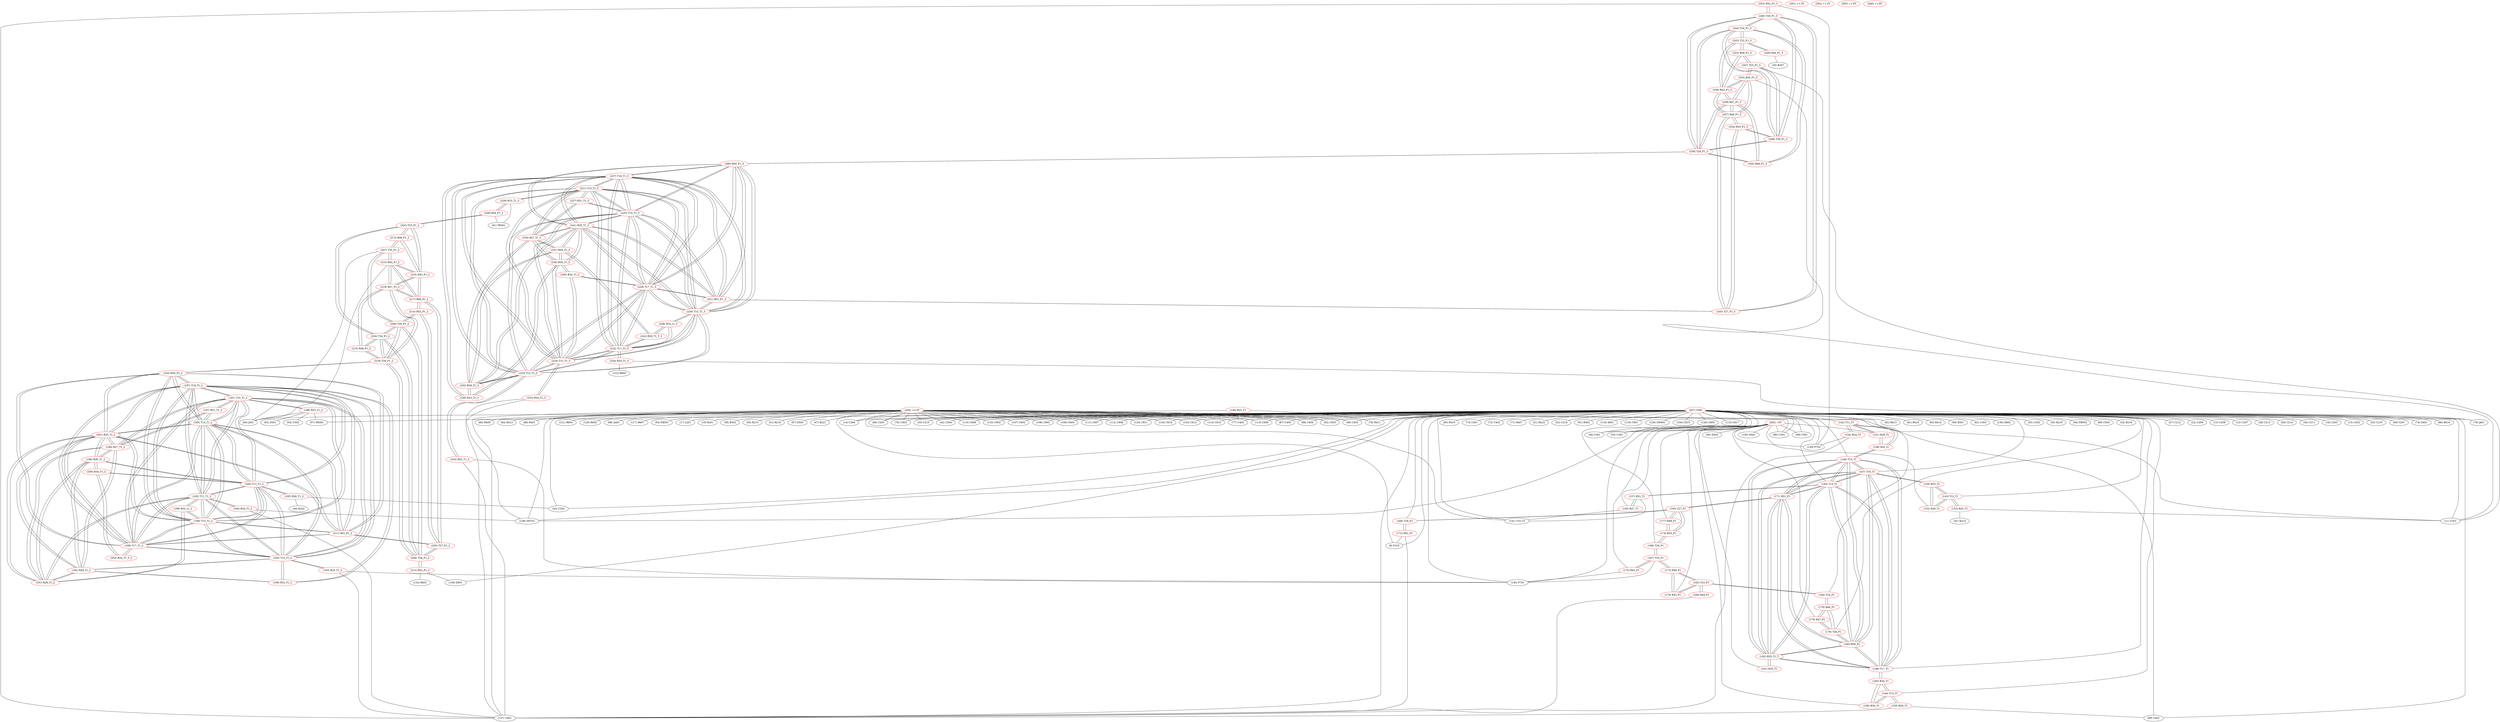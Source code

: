 graph {
	142 [label="(142) T11_T1" color=red]
	154 [label="(154) R24_T1"]
	151 [label="(151) R28_T1"]
	158 [label="(158) R32_t1"]
	143 [label="(143) T12_T1" color=red]
	159 [label="(159) R33_T1"]
	152 [label="(152) R29_T1"]
	153 [label="(153) R25_T1"]
	144 [label="(144) T13_T1" color=red]
	156 [label="(156) R30_T1"]
	160 [label="(160) R34_T1"]
	155 [label="(155) R26_T1"]
	145 [label="(145) T14_T1" color=red]
	157 [label="(157) R31_T1"]
	171 [label="(171) R51_P1"]
	180 [label="(180) R50_P1"]
	148 [label="(148) T17_T1"]
	162 [label="(162) R35_T1_T"]
	147 [label="(147) T16_T1"]
	146 [label="(146) T15_T1"]
	146 [label="(146) T15_T1" color=red]
	158 [label="(158) R32_t1"]
	171 [label="(171) R51_P1"]
	180 [label="(180) R50_P1"]
	148 [label="(148) T17_T1"]
	162 [label="(162) R35_T1_T"]
	147 [label="(147) T16_T1"]
	145 [label="(145) T14_T1"]
	147 [label="(147) T16_T1" color=red]
	159 [label="(159) R33_T1"]
	171 [label="(171) R51_P1"]
	180 [label="(180) R50_P1"]
	148 [label="(148) T17_T1"]
	162 [label="(162) R35_T1_T"]
	146 [label="(146) T15_T1"]
	145 [label="(145) T14_T1"]
	148 [label="(148) T17_T1" color=red]
	160 [label="(160) R34_T1"]
	171 [label="(171) R51_P1"]
	180 [label="(180) R50_P1"]
	162 [label="(162) R35_T1_T"]
	147 [label="(147) T16_T1"]
	146 [label="(146) T15_T1"]
	145 [label="(145) T14_T1"]
	149 [label="(149) R23_T1" color=red]
	79 [label="(79) R411"]
	77 [label="(77) U402"]
	141 [label="(141) T10_T1"]
	150 [label="(150) R27_T1" color=red]
	141 [label="(141) T10_T1"]
	157 [label="(157) R31_T1"]
	151 [label="(151) R28_T1" color=red]
	142 [label="(142) T11_T1"]
	158 [label="(158) R32_t1"]
	152 [label="(152) R29_T1" color=red]
	159 [label="(159) R33_T1"]
	143 [label="(143) T12_T1"]
	153 [label="(153) R25_T1" color=red]
	41 [label="(41) R214"]
	11 [label="(11) U201"]
	143 [label="(143) T12_T1"]
	154 [label="(154) R24_T1" color=red]
	139 [label="(139) P702"]
	137 [label="(137) U601"]
	142 [label="(142) T11_T1"]
	155 [label="(155) R26_T1" color=red]
	89 [label="(89) U401"]
	137 [label="(137) U601"]
	144 [label="(144) T13_T1"]
	156 [label="(156) R30_T1" color=red]
	160 [label="(160) R34_T1"]
	144 [label="(144) T13_T1"]
	157 [label="(157) R31_T1" color=red]
	141 [label="(141) T10_T1"]
	150 [label="(150) R27_T1"]
	145 [label="(145) T14_T1"]
	158 [label="(158) R32_t1" color=red]
	146 [label="(146) T15_T1"]
	142 [label="(142) T11_T1"]
	151 [label="(151) R28_T1"]
	159 [label="(159) R33_T1" color=red]
	147 [label="(147) T16_T1"]
	152 [label="(152) R29_T1"]
	143 [label="(143) T12_T1"]
	160 [label="(160) R34_T1" color=red]
	148 [label="(148) T17_T1"]
	156 [label="(156) R30_T1"]
	144 [label="(144) T13_T1"]
	161 [label="(161) R35_T1" color=red]
	162 [label="(162) R35_T1_T"]
	162 [label="(162) R35_T1_T" color=red]
	161 [label="(161) R35_T1"]
	171 [label="(171) R51_P1"]
	180 [label="(180) R50_P1"]
	148 [label="(148) T17_T1"]
	147 [label="(147) T16_T1"]
	146 [label="(146) T15_T1"]
	145 [label="(145) T14_T1"]
	163 [label="(163) T23_P1" color=red]
	173 [label="(173) R48_P1"]
	176 [label="(176) R43_P1"]
	164 [label="(164) T24_P1"]
	169 [label="(169) R44_P1"]
	164 [label="(164) T24_P1" color=red]
	170 [label="(170) R46_P1"]
	163 [label="(163) T23_P1"]
	165 [label="(165) T27_P1" color=red]
	171 [label="(171) R51_P1"]
	166 [label="(166) T28_P1"]
	174 [label="(174) R53_P1"]
	177 [label="(177) R49_P1"]
	166 [label="(166) T28_P1" color=red]
	172 [label="(172) R52_P1"]
	165 [label="(165) T27_P1"]
	167 [label="(167) T25_P1" color=red]
	168 [label="(168) T29_P1"]
	173 [label="(173) R48_P1"]
	175 [label="(175) R45_P1"]
	140 [label="(140) P701"]
	168 [label="(168) T29_P1" color=red]
	167 [label="(167) T25_P1"]
	174 [label="(174) R53_P1"]
	169 [label="(169) R44_P1" color=red]
	137 [label="(137) U601"]
	163 [label="(163) T23_P1"]
	170 [label="(170) R46_P1" color=red]
	178 [label="(178) T26_P1"]
	179 [label="(179) R47_P1"]
	164 [label="(164) T24_P1"]
	171 [label="(171) R51_P1" color=red]
	165 [label="(165) T27_P1"]
	180 [label="(180) R50_P1"]
	148 [label="(148) T17_T1"]
	162 [label="(162) R35_T1_T"]
	147 [label="(147) T16_T1"]
	146 [label="(146) T15_T1"]
	145 [label="(145) T14_T1"]
	172 [label="(172) R52_P1" color=red]
	9 [label="(9) P103"]
	137 [label="(137) U601"]
	166 [label="(166) T28_P1"]
	173 [label="(173) R48_P1" color=red]
	167 [label="(167) T25_P1"]
	163 [label="(163) T23_P1"]
	176 [label="(176) R43_P1"]
	174 [label="(174) R53_P1" color=red]
	168 [label="(168) T29_P1"]
	165 [label="(165) T27_P1"]
	177 [label="(177) R49_P1"]
	175 [label="(175) R45_P1" color=red]
	167 [label="(167) T25_P1"]
	140 [label="(140) P701"]
	176 [label="(176) R43_P1" color=red]
	173 [label="(173) R48_P1"]
	163 [label="(163) T23_P1"]
	177 [label="(177) R49_P1" color=red]
	165 [label="(165) T27_P1"]
	174 [label="(174) R53_P1"]
	178 [label="(178) T26_P1" color=red]
	180 [label="(180) R50_P1"]
	170 [label="(170) R46_P1"]
	179 [label="(179) R47_P1"]
	179 [label="(179) R47_P1" color=red]
	178 [label="(178) T26_P1"]
	170 [label="(170) R46_P1"]
	180 [label="(180) R50_P1" color=red]
	178 [label="(178) T26_P1"]
	171 [label="(171) R51_P1"]
	148 [label="(148) T17_T1"]
	162 [label="(162) R35_T1_T"]
	147 [label="(147) T16_T1"]
	146 [label="(146) T15_T1"]
	145 [label="(145) T14_T1"]
	181 [label="(181) T10_T1_2" color=red]
	189 [label="(189) R23_T1_2"]
	197 [label="(197) R31_T1_2"]
	190 [label="(190) R27_T1_2"]
	187 [label="(187) T16_T1_2"]
	188 [label="(188) T17_T1_2"]
	186 [label="(186) T15_T1_2"]
	183 [label="(183) T12_T1_2"]
	185 [label="(185) T14_T1_2"]
	184 [label="(184) T13_T1_2"]
	182 [label="(182) T11_T1_2"]
	182 [label="(182) T11_T1_2" color=red]
	194 [label="(194) R24_T1_2"]
	191 [label="(191) R28_T1_2"]
	198 [label="(198) R32_t1_2"]
	181 [label="(181) T10_T1_2"]
	187 [label="(187) T16_T1_2"]
	188 [label="(188) T17_T1_2"]
	186 [label="(186) T15_T1_2"]
	183 [label="(183) T12_T1_2"]
	185 [label="(185) T14_T1_2"]
	184 [label="(184) T13_T1_2"]
	183 [label="(183) T12_T1_2" color=red]
	199 [label="(199) R33_T1_2"]
	192 [label="(192) R29_T1_2"]
	193 [label="(193) R25_T1_2"]
	181 [label="(181) T10_T1_2"]
	187 [label="(187) T16_T1_2"]
	188 [label="(188) T17_T1_2"]
	186 [label="(186) T15_T1_2"]
	185 [label="(185) T14_T1_2"]
	184 [label="(184) T13_T1_2"]
	182 [label="(182) T11_T1_2"]
	184 [label="(184) T13_T1_2" color=red]
	196 [label="(196) R30_T1_2"]
	200 [label="(200) R34_T1_2"]
	195 [label="(195) R26_T1_2"]
	181 [label="(181) T10_T1_2"]
	187 [label="(187) T16_T1_2"]
	188 [label="(188) T17_T1_2"]
	186 [label="(186) T15_T1_2"]
	183 [label="(183) T12_T1_2"]
	185 [label="(185) T14_T1_2"]
	182 [label="(182) T11_T1_2"]
	185 [label="(185) T14_T1_2" color=red]
	181 [label="(181) T10_T1_2"]
	187 [label="(187) T16_T1_2"]
	188 [label="(188) T17_T1_2"]
	186 [label="(186) T15_T1_2"]
	183 [label="(183) T12_T1_2"]
	184 [label="(184) T13_T1_2"]
	182 [label="(182) T11_T1_2"]
	197 [label="(197) R31_T1_2"]
	211 [label="(211) R51_P1_2"]
	220 [label="(220) R50_P1_2"]
	201 [label="(201) R35_T1_2"]
	186 [label="(186) T15_T1_2" color=red]
	198 [label="(198) R32_t1_2"]
	181 [label="(181) T10_T1_2"]
	187 [label="(187) T16_T1_2"]
	188 [label="(188) T17_T1_2"]
	183 [label="(183) T12_T1_2"]
	185 [label="(185) T14_T1_2"]
	184 [label="(184) T13_T1_2"]
	182 [label="(182) T11_T1_2"]
	211 [label="(211) R51_P1_2"]
	220 [label="(220) R50_P1_2"]
	201 [label="(201) R35_T1_2"]
	187 [label="(187) T16_T1_2" color=red]
	199 [label="(199) R33_T1_2"]
	181 [label="(181) T10_T1_2"]
	188 [label="(188) T17_T1_2"]
	186 [label="(186) T15_T1_2"]
	183 [label="(183) T12_T1_2"]
	185 [label="(185) T14_T1_2"]
	184 [label="(184) T13_T1_2"]
	182 [label="(182) T11_T1_2"]
	211 [label="(211) R51_P1_2"]
	220 [label="(220) R50_P1_2"]
	201 [label="(201) R35_T1_2"]
	188 [label="(188) T17_T1_2" color=red]
	202 [label="(202) R34_T1_T_2"]
	181 [label="(181) T10_T1_2"]
	187 [label="(187) T16_T1_2"]
	186 [label="(186) T15_T1_2"]
	183 [label="(183) T12_T1_2"]
	185 [label="(185) T14_T1_2"]
	184 [label="(184) T13_T1_2"]
	182 [label="(182) T11_T1_2"]
	211 [label="(211) R51_P1_2"]
	220 [label="(220) R50_P1_2"]
	201 [label="(201) R35_T1_2"]
	189 [label="(189) R23_T1_2" color=red]
	63 [label="(63) D301"]
	54 [label="(54) U302"]
	57 [label="(57) FB302"]
	64 [label="(64) J301"]
	181 [label="(181) T10_T1_2"]
	190 [label="(190) R27_T1_2" color=red]
	196 [label="(196) R30_T1_2"]
	201 [label="(201) R35_T1_2"]
	192 [label="(192) R29_T1_2"]
	191 [label="(191) R28_T1_2"]
	181 [label="(181) T10_T1_2"]
	197 [label="(197) R31_T1_2"]
	191 [label="(191) R28_T1_2" color=red]
	196 [label="(196) R30_T1_2"]
	201 [label="(201) R35_T1_2"]
	192 [label="(192) R29_T1_2"]
	190 [label="(190) R27_T1_2"]
	182 [label="(182) T11_T1_2"]
	198 [label="(198) R32_t1_2"]
	192 [label="(192) R29_T1_2" color=red]
	196 [label="(196) R30_T1_2"]
	201 [label="(201) R35_T1_2"]
	191 [label="(191) R28_T1_2"]
	190 [label="(190) R27_T1_2"]
	199 [label="(199) R33_T1_2"]
	183 [label="(183) T12_T1_2"]
	193 [label="(193) R25_T1_2" color=red]
	140 [label="(140) P701"]
	137 [label="(137) U601"]
	183 [label="(183) T12_T1_2"]
	194 [label="(194) R24_T1_2" color=red]
	137 [label="(137) U601"]
	138 [label="(138) SH701"]
	182 [label="(182) T11_T1_2"]
	195 [label="(195) R26_T1_2" color=red]
	43 [label="(43) U202"]
	44 [label="(44) R220"]
	184 [label="(184) T13_T1_2"]
	196 [label="(196) R30_T1_2" color=red]
	201 [label="(201) R35_T1_2"]
	192 [label="(192) R29_T1_2"]
	191 [label="(191) R28_T1_2"]
	190 [label="(190) R27_T1_2"]
	200 [label="(200) R34_T1_2"]
	184 [label="(184) T13_T1_2"]
	197 [label="(197) R31_T1_2" color=red]
	181 [label="(181) T10_T1_2"]
	190 [label="(190) R27_T1_2"]
	185 [label="(185) T14_T1_2"]
	198 [label="(198) R32_t1_2" color=red]
	186 [label="(186) T15_T1_2"]
	182 [label="(182) T11_T1_2"]
	191 [label="(191) R28_T1_2"]
	199 [label="(199) R33_T1_2" color=red]
	187 [label="(187) T16_T1_2"]
	192 [label="(192) R29_T1_2"]
	183 [label="(183) T12_T1_2"]
	200 [label="(200) R34_T1_2" color=red]
	196 [label="(196) R30_T1_2"]
	184 [label="(184) T13_T1_2"]
	202 [label="(202) R34_T1_T_2"]
	201 [label="(201) R35_T1_2" color=red]
	196 [label="(196) R30_T1_2"]
	192 [label="(192) R29_T1_2"]
	191 [label="(191) R28_T1_2"]
	190 [label="(190) R27_T1_2"]
	211 [label="(211) R51_P1_2"]
	220 [label="(220) R50_P1_2"]
	188 [label="(188) T17_T1_2"]
	187 [label="(187) T16_T1_2"]
	186 [label="(186) T15_T1_2"]
	185 [label="(185) T14_T1_2"]
	202 [label="(202) R34_T1_T_2" color=red]
	188 [label="(188) T17_T1_2"]
	200 [label="(200) R34_T1_2"]
	203 [label="(203) T23_P1_2" color=red]
	213 [label="(213) R48_P1_2"]
	216 [label="(216) R43_P1_2"]
	204 [label="(204) T24_P1_2"]
	209 [label="(209) R44_P1_2"]
	204 [label="(204) T24_P1_2" color=red]
	218 [label="(218) T26_P1_2"]
	208 [label="(208) T29_P1_2"]
	206 [label="(206) T28_P1_2"]
	210 [label="(210) R46_P1_2"]
	203 [label="(203) T23_P1_2"]
	205 [label="(205) T27_P1_2" color=red]
	211 [label="(211) R51_P1_2"]
	206 [label="(206) T28_P1_2"]
	214 [label="(214) R53_P1_2"]
	217 [label="(217) R49_P1_2"]
	206 [label="(206) T28_P1_2" color=red]
	218 [label="(218) T26_P1_2"]
	204 [label="(204) T24_P1_2"]
	208 [label="(208) T29_P1_2"]
	212 [label="(212) R52_P1_2"]
	205 [label="(205) T27_P1_2"]
	207 [label="(207) T25_P1_2" color=red]
	208 [label="(208) T29_P1_2"]
	213 [label="(213) R48_P1_2"]
	215 [label="(215) R45_P1_2"]
	64 [label="(64) J301"]
	208 [label="(208) T29_P1_2" color=red]
	218 [label="(218) T26_P1_2"]
	204 [label="(204) T24_P1_2"]
	206 [label="(206) T28_P1_2"]
	207 [label="(207) T25_P1_2"]
	214 [label="(214) R53_P1_2"]
	209 [label="(209) R44_P1_2" color=red]
	61 [label="(61) TR301"]
	229 [label="(229) R23_T1_3"]
	203 [label="(203) T23_P1_2"]
	210 [label="(210) R46_P1_2" color=red]
	218 [label="(218) T26_P1_2"]
	219 [label="(219) R47_P1_2"]
	204 [label="(204) T24_P1_2"]
	211 [label="(211) R51_P1_2" color=red]
	205 [label="(205) T27_P1_2"]
	220 [label="(220) R50_P1_2"]
	188 [label="(188) T17_T1_2"]
	201 [label="(201) R35_T1_2"]
	187 [label="(187) T16_T1_2"]
	186 [label="(186) T15_T1_2"]
	185 [label="(185) T14_T1_2"]
	212 [label="(212) R52_P1_2" color=red]
	129 [label="(129) D601"]
	132 [label="(132) R601"]
	206 [label="(206) T28_P1_2"]
	213 [label="(213) R48_P1_2" color=red]
	207 [label="(207) T25_P1_2"]
	203 [label="(203) T23_P1_2"]
	216 [label="(216) R43_P1_2"]
	214 [label="(214) R53_P1_2" color=red]
	208 [label="(208) T29_P1_2"]
	205 [label="(205) T27_P1_2"]
	217 [label="(217) R49_P1_2"]
	215 [label="(215) R45_P1_2" color=red]
	219 [label="(219) R47_P1_2"]
	216 [label="(216) R43_P1_2"]
	217 [label="(217) R49_P1_2"]
	207 [label="(207) T25_P1_2"]
	64 [label="(64) J301"]
	216 [label="(216) R43_P1_2" color=red]
	213 [label="(213) R48_P1_2"]
	203 [label="(203) T23_P1_2"]
	219 [label="(219) R47_P1_2"]
	215 [label="(215) R45_P1_2"]
	217 [label="(217) R49_P1_2"]
	217 [label="(217) R49_P1_2" color=red]
	219 [label="(219) R47_P1_2"]
	215 [label="(215) R45_P1_2"]
	216 [label="(216) R43_P1_2"]
	205 [label="(205) T27_P1_2"]
	214 [label="(214) R53_P1_2"]
	218 [label="(218) T26_P1_2" color=red]
	220 [label="(220) R50_P1_2"]
	204 [label="(204) T24_P1_2"]
	208 [label="(208) T29_P1_2"]
	206 [label="(206) T28_P1_2"]
	210 [label="(210) R46_P1_2"]
	219 [label="(219) R47_P1_2"]
	219 [label="(219) R47_P1_2" color=red]
	215 [label="(215) R45_P1_2"]
	216 [label="(216) R43_P1_2"]
	217 [label="(217) R49_P1_2"]
	218 [label="(218) T26_P1_2"]
	210 [label="(210) R46_P1_2"]
	220 [label="(220) R50_P1_2" color=red]
	218 [label="(218) T26_P1_2"]
	211 [label="(211) R51_P1_2"]
	188 [label="(188) T17_T1_2"]
	201 [label="(201) R35_T1_2"]
	187 [label="(187) T16_T1_2"]
	186 [label="(186) T15_T1_2"]
	185 [label="(185) T14_T1_2"]
	221 [label="(221) T10_T1_3" color=red]
	229 [label="(229) R23_T1_3"]
	237 [label="(237) R31_T1_3"]
	230 [label="(230) R27_T1_3"]
	227 [label="(227) T16_T1_3"]
	228 [label="(228) T17_T1_3"]
	226 [label="(226) T15_T1_3"]
	223 [label="(223) T12_T1_3"]
	225 [label="(225) T14_T1_3"]
	224 [label="(224) T13_T1_3"]
	222 [label="(222) T11_T1_3"]
	222 [label="(222) T11_T1_3" color=red]
	234 [label="(234) R24_T1_3"]
	242 [label="(242) R28_T1_T_3"]
	238 [label="(238) R32_t1_3"]
	221 [label="(221) T10_T1_3"]
	227 [label="(227) T16_T1_3"]
	228 [label="(228) T17_T1_3"]
	226 [label="(226) T15_T1_3"]
	223 [label="(223) T12_T1_3"]
	225 [label="(225) T14_T1_3"]
	224 [label="(224) T13_T1_3"]
	223 [label="(223) T12_T1_3" color=red]
	239 [label="(239) R33_T1_3"]
	232 [label="(232) R29_T1_3"]
	233 [label="(233) R25_T1_3"]
	221 [label="(221) T10_T1_3"]
	227 [label="(227) T16_T1_3"]
	228 [label="(228) T17_T1_3"]
	226 [label="(226) T15_T1_3"]
	225 [label="(225) T14_T1_3"]
	224 [label="(224) T13_T1_3"]
	222 [label="(222) T11_T1_3"]
	224 [label="(224) T13_T1_3" color=red]
	236 [label="(236) R30_T1_3"]
	240 [label="(240) R34_T1_3"]
	235 [label="(235) R26_T1_3"]
	221 [label="(221) T10_T1_3"]
	227 [label="(227) T16_T1_3"]
	228 [label="(228) T17_T1_3"]
	226 [label="(226) T15_T1_3"]
	223 [label="(223) T12_T1_3"]
	225 [label="(225) T14_T1_3"]
	222 [label="(222) T11_T1_3"]
	225 [label="(225) T14_T1_3" color=red]
	221 [label="(221) T10_T1_3"]
	227 [label="(227) T16_T1_3"]
	228 [label="(228) T17_T1_3"]
	226 [label="(226) T15_T1_3"]
	223 [label="(223) T12_T1_3"]
	224 [label="(224) T13_T1_3"]
	222 [label="(222) T11_T1_3"]
	237 [label="(237) R31_T1_3"]
	251 [label="(251) R51_P1_3"]
	260 [label="(260) R50_P1_3"]
	241 [label="(241) R35_T1_3"]
	226 [label="(226) T15_T1_3" color=red]
	238 [label="(238) R32_t1_3"]
	221 [label="(221) T10_T1_3"]
	227 [label="(227) T16_T1_3"]
	228 [label="(228) T17_T1_3"]
	223 [label="(223) T12_T1_3"]
	225 [label="(225) T14_T1_3"]
	224 [label="(224) T13_T1_3"]
	222 [label="(222) T11_T1_3"]
	251 [label="(251) R51_P1_3"]
	260 [label="(260) R50_P1_3"]
	241 [label="(241) R35_T1_3"]
	227 [label="(227) T16_T1_3" color=red]
	239 [label="(239) R33_T1_3"]
	221 [label="(221) T10_T1_3"]
	228 [label="(228) T17_T1_3"]
	226 [label="(226) T15_T1_3"]
	223 [label="(223) T12_T1_3"]
	225 [label="(225) T14_T1_3"]
	224 [label="(224) T13_T1_3"]
	222 [label="(222) T11_T1_3"]
	251 [label="(251) R51_P1_3"]
	260 [label="(260) R50_P1_3"]
	241 [label="(241) R35_T1_3"]
	228 [label="(228) T17_T1_3" color=red]
	240 [label="(240) R34_T1_3"]
	221 [label="(221) T10_T1_3"]
	227 [label="(227) T16_T1_3"]
	226 [label="(226) T15_T1_3"]
	223 [label="(223) T12_T1_3"]
	225 [label="(225) T14_T1_3"]
	224 [label="(224) T13_T1_3"]
	222 [label="(222) T11_T1_3"]
	251 [label="(251) R51_P1_3"]
	260 [label="(260) R50_P1_3"]
	241 [label="(241) R35_T1_3"]
	229 [label="(229) R23_T1_3" color=red]
	61 [label="(61) TR301"]
	209 [label="(209) R44_P1_2"]
	221 [label="(221) T10_T1_3"]
	230 [label="(230) R27_T1_3" color=red]
	236 [label="(236) R30_T1_3"]
	241 [label="(241) R35_T1_3"]
	232 [label="(232) R29_T1_3"]
	231 [label="(231) R28_T1_3"]
	221 [label="(221) T10_T1_3"]
	237 [label="(237) R31_T1_3"]
	231 [label="(231) R28_T1_3" color=red]
	236 [label="(236) R30_T1_3"]
	241 [label="(241) R35_T1_3"]
	232 [label="(232) R29_T1_3"]
	230 [label="(230) R27_T1_3"]
	242 [label="(242) R28_T1_T_3"]
	232 [label="(232) R29_T1_3" color=red]
	236 [label="(236) R30_T1_3"]
	241 [label="(241) R35_T1_3"]
	231 [label="(231) R28_T1_3"]
	230 [label="(230) R27_T1_3"]
	239 [label="(239) R33_T1_3"]
	223 [label="(223) T12_T1_3"]
	233 [label="(233) R25_T1_3" color=red]
	140 [label="(140) P701"]
	137 [label="(137) U601"]
	223 [label="(223) T12_T1_3"]
	234 [label="(234) R24_T1_3" color=red]
	76 [label="(76) J401"]
	122 [label="(122) R605"]
	222 [label="(222) T11_T1_3"]
	235 [label="(235) R26_T1_3" color=red]
	138 [label="(138) SH701"]
	137 [label="(137) U601"]
	224 [label="(224) T13_T1_3"]
	236 [label="(236) R30_T1_3" color=red]
	241 [label="(241) R35_T1_3"]
	232 [label="(232) R29_T1_3"]
	231 [label="(231) R28_T1_3"]
	230 [label="(230) R27_T1_3"]
	240 [label="(240) R34_T1_3"]
	224 [label="(224) T13_T1_3"]
	237 [label="(237) R31_T1_3" color=red]
	221 [label="(221) T10_T1_3"]
	230 [label="(230) R27_T1_3"]
	225 [label="(225) T14_T1_3"]
	238 [label="(238) R32_t1_3" color=red]
	226 [label="(226) T15_T1_3"]
	222 [label="(222) T11_T1_3"]
	242 [label="(242) R28_T1_T_3"]
	239 [label="(239) R33_T1_3" color=red]
	227 [label="(227) T16_T1_3"]
	232 [label="(232) R29_T1_3"]
	223 [label="(223) T12_T1_3"]
	240 [label="(240) R34_T1_3" color=red]
	228 [label="(228) T17_T1_3"]
	236 [label="(236) R30_T1_3"]
	224 [label="(224) T13_T1_3"]
	241 [label="(241) R35_T1_3" color=red]
	236 [label="(236) R30_T1_3"]
	232 [label="(232) R29_T1_3"]
	231 [label="(231) R28_T1_3"]
	230 [label="(230) R27_T1_3"]
	251 [label="(251) R51_P1_3"]
	260 [label="(260) R50_P1_3"]
	228 [label="(228) T17_T1_3"]
	227 [label="(227) T16_T1_3"]
	226 [label="(226) T15_T1_3"]
	225 [label="(225) T14_T1_3"]
	242 [label="(242) R28_T1_T_3" color=red]
	222 [label="(222) T11_T1_3"]
	238 [label="(238) R32_t1_3"]
	231 [label="(231) R28_T1_3"]
	243 [label="(243) T23_P1_3" color=red]
	253 [label="(253) R48_P1_3"]
	256 [label="(256) R43_P1_3"]
	244 [label="(244) T24_P1_3"]
	249 [label="(249) R44_P1_3"]
	244 [label="(244) T24_P1_3" color=red]
	258 [label="(258) T26_P1_3"]
	248 [label="(248) T29_P1_3"]
	246 [label="(246) T28_P1_3"]
	250 [label="(250) R46_P1_3"]
	243 [label="(243) T23_P1_3"]
	245 [label="(245) T27_P1_3" color=red]
	251 [label="(251) R51_P1_3"]
	246 [label="(246) T28_P1_3"]
	254 [label="(254) R53_P1_3"]
	257 [label="(257) R49_P1_3"]
	246 [label="(246) T28_P1_3" color=red]
	258 [label="(258) T26_P1_3"]
	244 [label="(244) T24_P1_3"]
	248 [label="(248) T29_P1_3"]
	252 [label="(252) R52_P1_3"]
	245 [label="(245) T27_P1_3"]
	247 [label="(247) T25_P1_3" color=red]
	248 [label="(248) T29_P1_3"]
	253 [label="(253) R48_P1_3"]
	255 [label="(255) R45_P1_3"]
	11 [label="(11) U201"]
	248 [label="(248) T29_P1_3" color=red]
	258 [label="(258) T26_P1_3"]
	244 [label="(244) T24_P1_3"]
	246 [label="(246) T28_P1_3"]
	247 [label="(247) T25_P1_3"]
	254 [label="(254) R53_P1_3"]
	249 [label="(249) R44_P1_3" color=red]
	35 [label="(35) R207"]
	243 [label="(243) T23_P1_3"]
	250 [label="(250) R46_P1_3" color=red]
	258 [label="(258) T26_P1_3"]
	259 [label="(259) R47_P1_3"]
	244 [label="(244) T24_P1_3"]
	251 [label="(251) R51_P1_3" color=red]
	245 [label="(245) T27_P1_3"]
	260 [label="(260) R50_P1_3"]
	228 [label="(228) T17_T1_3"]
	241 [label="(241) R35_T1_3"]
	227 [label="(227) T16_T1_3"]
	226 [label="(226) T15_T1_3"]
	225 [label="(225) T14_T1_3"]
	252 [label="(252) R52_P1_3" color=red]
	137 [label="(137) U601"]
	139 [label="(139) P702"]
	246 [label="(246) T28_P1_3"]
	253 [label="(253) R48_P1_3" color=red]
	247 [label="(247) T25_P1_3"]
	243 [label="(243) T23_P1_3"]
	256 [label="(256) R43_P1_3"]
	254 [label="(254) R53_P1_3" color=red]
	248 [label="(248) T29_P1_3"]
	245 [label="(245) T27_P1_3"]
	257 [label="(257) R49_P1_3"]
	255 [label="(255) R45_P1_3" color=red]
	259 [label="(259) R47_P1_3"]
	256 [label="(256) R43_P1_3"]
	257 [label="(257) R49_P1_3"]
	247 [label="(247) T25_P1_3"]
	11 [label="(11) U201"]
	256 [label="(256) R43_P1_3" color=red]
	253 [label="(253) R48_P1_3"]
	243 [label="(243) T23_P1_3"]
	259 [label="(259) R47_P1_3"]
	255 [label="(255) R45_P1_3"]
	257 [label="(257) R49_P1_3"]
	257 [label="(257) R49_P1_3" color=red]
	259 [label="(259) R47_P1_3"]
	255 [label="(255) R45_P1_3"]
	256 [label="(256) R43_P1_3"]
	245 [label="(245) T27_P1_3"]
	254 [label="(254) R53_P1_3"]
	258 [label="(258) T26_P1_3" color=red]
	260 [label="(260) R50_P1_3"]
	244 [label="(244) T24_P1_3"]
	248 [label="(248) T29_P1_3"]
	246 [label="(246) T28_P1_3"]
	250 [label="(250) R46_P1_3"]
	259 [label="(259) R47_P1_3"]
	259 [label="(259) R47_P1_3" color=red]
	255 [label="(255) R45_P1_3"]
	256 [label="(256) R43_P1_3"]
	257 [label="(257) R49_P1_3"]
	258 [label="(258) T26_P1_3"]
	250 [label="(250) R46_P1_3"]
	260 [label="(260) R50_P1_3" color=red]
	258 [label="(258) T26_P1_3"]
	251 [label="(251) R51_P1_3"]
	228 [label="(228) T17_T1_3"]
	241 [label="(241) R35_T1_3"]
	227 [label="(227) T16_T1_3"]
	226 [label="(226) T15_T1_3"]
	225 [label="(225) T14_T1_3"]
	261 [label="(261) +1.5V" color=red]
	262 [label="(262) +1.2V" color=red]
	263 [label="(263) +5V" color=red]
	140 [label="(140) P701"]
	139 [label="(139) P702"]
	99 [label="(99) C501"]
	100 [label="(100) D501"]
	96 [label="(96) U501"]
	95 [label="(95) D502"]
	138 [label="(138) SH701"]
	56 [label="(56) C301"]
	53 [label="(53) U301"]
	156 [label="(156) R30_T1"]
	161 [label="(161) R35_T1"]
	152 [label="(152) R29_T1"]
	151 [label="(151) R28_T1"]
	150 [label="(150) R27_T1"]
	179 [label="(179) R47_P1"]
	175 [label="(175) R45_P1"]
	176 [label="(176) R43_P1"]
	177 [label="(177) R49_P1"]
	264 [label="(264) +3.3V" color=red]
	96 [label="(96) U501"]
	69 [label="(69) R401"]
	103 [label="(103) C612"]
	77 [label="(77) U402"]
	121 [label="(121) R604"]
	120 [label="(120) R602"]
	68 [label="(68) Q401"]
	117 [label="(117) R607"]
	114 [label="(114) C610"]
	113 [label="(113) C609"]
	87 [label="(87) C405"]
	88 [label="(88) C404"]
	78 [label="(78) U403"]
	92 [label="(92) C503"]
	93 [label="(93) FB501"]
	89 [label="(89) U401"]
	90 [label="(90) C403"]
	11 [label="(11) U201"]
	14 [label="(14) C206"]
	17 [label="(17) L201"]
	19 [label="(19) R201"]
	9 [label="(9) P103"]
	138 [label="(138) SH701"]
	58 [label="(58) R302"]
	48 [label="(48) C205"]
	43 [label="(43) U202"]
	45 [label="(45) R215"]
	31 [label="(31) R216"]
	33 [label="(33) C215"]
	97 [label="(97) D503"]
	42 [label="(42) C204"]
	47 [label="(47) R221"]
	110 [label="(110) C606"]
	133 [label="(133) U602"]
	107 [label="(107) C602"]
	108 [label="(108) C603"]
	109 [label="(109) C604"]
	137 [label="(137) U601"]
	111 [label="(111) C607"]
	112 [label="(112) C608"]
	124 [label="(124) C611"]
	80 [label="(80) R409"]
	134 [label="(134) C618"]
	84 [label="(84) R412"]
	265 [label="(265) +1.0V" color=red]
	266 [label="(266) +1.8V" color=red]
	267 [label="(267) GND" color=red]
	82 [label="(82) R413"]
	81 [label="(81) R410"]
	79 [label="(79) R411"]
	78 [label="(78) U403"]
	138 [label="(138) SH701"]
	83 [label="(83) R414"]
	59 [label="(59) R301"]
	62 [label="(62) C303"]
	137 [label="(137) U601"]
	64 [label="(64) J301"]
	130 [label="(130) D602"]
	129 [label="(129) D601"]
	55 [label="(55) C302"]
	139 [label="(139) P702"]
	56 [label="(56) C301"]
	57 [label="(57) FB302"]
	53 [label="(53) U301"]
	134 [label="(134) C618"]
	133 [label="(133) U602"]
	30 [label="(30) R218"]
	140 [label="(140) P701"]
	96 [label="(96) U501"]
	94 [label="(94) FB502"]
	98 [label="(98) C502"]
	33 [label="(33) C215"]
	32 [label="(32) R219"]
	27 [label="(27) C212"]
	22 [label="(22) C209"]
	11 [label="(11) U201"]
	14 [label="(14) C206"]
	13 [label="(13) C208"]
	12 [label="(12) C207"]
	28 [label="(28) C213"]
	29 [label="(29) C214"]
	43 [label="(43) U202"]
	42 [label="(42) C204"]
	26 [label="(26) C211"]
	16 [label="(16) C203"]
	15 [label="(15) C202"]
	25 [label="(25) C210"]
	77 [label="(77) U402"]
	76 [label="(76) J401"]
	48 [label="(48) C205"]
	49 [label="(49) C201"]
	74 [label="(74) D401"]
	87 [label="(87) C405"]
	86 [label="(86) R416"]
	85 [label="(85) R415"]
	73 [label="(73) C401"]
	72 [label="(72) C402"]
	71 [label="(71) R407"]
	92 [label="(92) C503"]
	99 [label="(99) C501"]
	51 [label="(51) R222"]
	52 [label="(52) C216"]
	91 [label="(91) R402"]
	90 [label="(90) C403"]
	89 [label="(89) U401"]
	88 [label="(88) C404"]
	111 [label="(111) C607"]
	110 [label="(110) C606"]
	107 [label="(107) C602"]
	103 [label="(103) C612"]
	118 [label="(118) X601"]
	124 [label="(124) C611"]
	119 [label="(119) C601"]
	126 [label="(126) SW601"]
	109 [label="(109) C604"]
	108 [label="(108) C603"]
	104 [label="(104) C615"]
	128 [label="(128) C605"]
	9 [label="(9) P103"]
	115 [label="(115) C617"]
	114 [label="(114) C610"]
	112 [label="(112) C608"]
	113 [label="(113) C609"]
	141 [label="(141) T10_T1"]
	147 [label="(147) T16_T1"]
	148 [label="(148) T17_T1"]
	146 [label="(146) T15_T1"]
	143 [label="(143) T12_T1"]
	145 [label="(145) T14_T1"]
	144 [label="(144) T13_T1"]
	142 [label="(142) T11_T1"]
	178 [label="(178) T26_P1"]
	164 [label="(164) T24_P1"]
	168 [label="(168) T29_P1"]
	166 [label="(166) T28_P1"]
	142 -- 154
	142 -- 151
	142 -- 158
	143 -- 159
	143 -- 152
	143 -- 153
	144 -- 156
	144 -- 160
	144 -- 155
	145 -- 157
	145 -- 171
	145 -- 180
	145 -- 148
	145 -- 162
	145 -- 147
	145 -- 146
	146 -- 158
	146 -- 171
	146 -- 180
	146 -- 148
	146 -- 162
	146 -- 147
	146 -- 145
	147 -- 159
	147 -- 171
	147 -- 180
	147 -- 148
	147 -- 162
	147 -- 146
	147 -- 145
	148 -- 160
	148 -- 171
	148 -- 180
	148 -- 162
	148 -- 147
	148 -- 146
	148 -- 145
	149 -- 79
	149 -- 77
	149 -- 141
	150 -- 141
	150 -- 157
	151 -- 142
	151 -- 158
	152 -- 159
	152 -- 143
	153 -- 41
	153 -- 11
	153 -- 143
	154 -- 139
	154 -- 137
	154 -- 142
	155 -- 89
	155 -- 137
	155 -- 144
	156 -- 160
	156 -- 144
	157 -- 141
	157 -- 150
	157 -- 145
	158 -- 146
	158 -- 142
	158 -- 151
	159 -- 147
	159 -- 152
	159 -- 143
	160 -- 148
	160 -- 156
	160 -- 144
	161 -- 162
	162 -- 161
	162 -- 171
	162 -- 180
	162 -- 148
	162 -- 147
	162 -- 146
	162 -- 145
	163 -- 173
	163 -- 176
	163 -- 164
	163 -- 169
	164 -- 170
	164 -- 163
	165 -- 171
	165 -- 166
	165 -- 174
	165 -- 177
	166 -- 172
	166 -- 165
	167 -- 168
	167 -- 173
	167 -- 175
	167 -- 140
	168 -- 167
	168 -- 174
	169 -- 137
	169 -- 163
	170 -- 178
	170 -- 179
	170 -- 164
	171 -- 165
	171 -- 180
	171 -- 148
	171 -- 162
	171 -- 147
	171 -- 146
	171 -- 145
	172 -- 9
	172 -- 137
	172 -- 166
	173 -- 167
	173 -- 163
	173 -- 176
	174 -- 168
	174 -- 165
	174 -- 177
	175 -- 167
	175 -- 140
	176 -- 173
	176 -- 163
	177 -- 165
	177 -- 174
	178 -- 180
	178 -- 170
	178 -- 179
	179 -- 178
	179 -- 170
	180 -- 178
	180 -- 171
	180 -- 148
	180 -- 162
	180 -- 147
	180 -- 146
	180 -- 145
	181 -- 189
	181 -- 197
	181 -- 190
	181 -- 187
	181 -- 188
	181 -- 186
	181 -- 183
	181 -- 185
	181 -- 184
	181 -- 182
	182 -- 194
	182 -- 191
	182 -- 198
	182 -- 181
	182 -- 187
	182 -- 188
	182 -- 186
	182 -- 183
	182 -- 185
	182 -- 184
	183 -- 199
	183 -- 192
	183 -- 193
	183 -- 181
	183 -- 187
	183 -- 188
	183 -- 186
	183 -- 185
	183 -- 184
	183 -- 182
	184 -- 196
	184 -- 200
	184 -- 195
	184 -- 181
	184 -- 187
	184 -- 188
	184 -- 186
	184 -- 183
	184 -- 185
	184 -- 182
	185 -- 181
	185 -- 187
	185 -- 188
	185 -- 186
	185 -- 183
	185 -- 184
	185 -- 182
	185 -- 197
	185 -- 211
	185 -- 220
	185 -- 201
	186 -- 198
	186 -- 181
	186 -- 187
	186 -- 188
	186 -- 183
	186 -- 185
	186 -- 184
	186 -- 182
	186 -- 211
	186 -- 220
	186 -- 201
	187 -- 199
	187 -- 181
	187 -- 188
	187 -- 186
	187 -- 183
	187 -- 185
	187 -- 184
	187 -- 182
	187 -- 211
	187 -- 220
	187 -- 201
	188 -- 202
	188 -- 181
	188 -- 187
	188 -- 186
	188 -- 183
	188 -- 185
	188 -- 184
	188 -- 182
	188 -- 211
	188 -- 220
	188 -- 201
	189 -- 63
	189 -- 54
	189 -- 57
	189 -- 64
	189 -- 181
	190 -- 196
	190 -- 201
	190 -- 192
	190 -- 191
	190 -- 181
	190 -- 197
	191 -- 196
	191 -- 201
	191 -- 192
	191 -- 190
	191 -- 182
	191 -- 198
	192 -- 196
	192 -- 201
	192 -- 191
	192 -- 190
	192 -- 199
	192 -- 183
	193 -- 140
	193 -- 137
	193 -- 183
	194 -- 137
	194 -- 138
	194 -- 182
	195 -- 43
	195 -- 44
	195 -- 184
	196 -- 201
	196 -- 192
	196 -- 191
	196 -- 190
	196 -- 200
	196 -- 184
	197 -- 181
	197 -- 190
	197 -- 185
	198 -- 186
	198 -- 182
	198 -- 191
	199 -- 187
	199 -- 192
	199 -- 183
	200 -- 196
	200 -- 184
	200 -- 202
	201 -- 196
	201 -- 192
	201 -- 191
	201 -- 190
	201 -- 211
	201 -- 220
	201 -- 188
	201 -- 187
	201 -- 186
	201 -- 185
	202 -- 188
	202 -- 200
	203 -- 213
	203 -- 216
	203 -- 204
	203 -- 209
	204 -- 218
	204 -- 208
	204 -- 206
	204 -- 210
	204 -- 203
	205 -- 211
	205 -- 206
	205 -- 214
	205 -- 217
	206 -- 218
	206 -- 204
	206 -- 208
	206 -- 212
	206 -- 205
	207 -- 208
	207 -- 213
	207 -- 215
	207 -- 64
	208 -- 218
	208 -- 204
	208 -- 206
	208 -- 207
	208 -- 214
	209 -- 61
	209 -- 229
	209 -- 203
	210 -- 218
	210 -- 219
	210 -- 204
	211 -- 205
	211 -- 220
	211 -- 188
	211 -- 201
	211 -- 187
	211 -- 186
	211 -- 185
	212 -- 129
	212 -- 132
	212 -- 206
	213 -- 207
	213 -- 203
	213 -- 216
	214 -- 208
	214 -- 205
	214 -- 217
	215 -- 219
	215 -- 216
	215 -- 217
	215 -- 207
	215 -- 64
	216 -- 213
	216 -- 203
	216 -- 219
	216 -- 215
	216 -- 217
	217 -- 219
	217 -- 215
	217 -- 216
	217 -- 205
	217 -- 214
	218 -- 220
	218 -- 204
	218 -- 208
	218 -- 206
	218 -- 210
	218 -- 219
	219 -- 215
	219 -- 216
	219 -- 217
	219 -- 218
	219 -- 210
	220 -- 218
	220 -- 211
	220 -- 188
	220 -- 201
	220 -- 187
	220 -- 186
	220 -- 185
	221 -- 229
	221 -- 237
	221 -- 230
	221 -- 227
	221 -- 228
	221 -- 226
	221 -- 223
	221 -- 225
	221 -- 224
	221 -- 222
	222 -- 234
	222 -- 242
	222 -- 238
	222 -- 221
	222 -- 227
	222 -- 228
	222 -- 226
	222 -- 223
	222 -- 225
	222 -- 224
	223 -- 239
	223 -- 232
	223 -- 233
	223 -- 221
	223 -- 227
	223 -- 228
	223 -- 226
	223 -- 225
	223 -- 224
	223 -- 222
	224 -- 236
	224 -- 240
	224 -- 235
	224 -- 221
	224 -- 227
	224 -- 228
	224 -- 226
	224 -- 223
	224 -- 225
	224 -- 222
	225 -- 221
	225 -- 227
	225 -- 228
	225 -- 226
	225 -- 223
	225 -- 224
	225 -- 222
	225 -- 237
	225 -- 251
	225 -- 260
	225 -- 241
	226 -- 238
	226 -- 221
	226 -- 227
	226 -- 228
	226 -- 223
	226 -- 225
	226 -- 224
	226 -- 222
	226 -- 251
	226 -- 260
	226 -- 241
	227 -- 239
	227 -- 221
	227 -- 228
	227 -- 226
	227 -- 223
	227 -- 225
	227 -- 224
	227 -- 222
	227 -- 251
	227 -- 260
	227 -- 241
	228 -- 240
	228 -- 221
	228 -- 227
	228 -- 226
	228 -- 223
	228 -- 225
	228 -- 224
	228 -- 222
	228 -- 251
	228 -- 260
	228 -- 241
	229 -- 61
	229 -- 209
	229 -- 221
	230 -- 236
	230 -- 241
	230 -- 232
	230 -- 231
	230 -- 221
	230 -- 237
	231 -- 236
	231 -- 241
	231 -- 232
	231 -- 230
	231 -- 242
	232 -- 236
	232 -- 241
	232 -- 231
	232 -- 230
	232 -- 239
	232 -- 223
	233 -- 140
	233 -- 137
	233 -- 223
	234 -- 76
	234 -- 122
	234 -- 222
	235 -- 138
	235 -- 137
	235 -- 224
	236 -- 241
	236 -- 232
	236 -- 231
	236 -- 230
	236 -- 240
	236 -- 224
	237 -- 221
	237 -- 230
	237 -- 225
	238 -- 226
	238 -- 222
	238 -- 242
	239 -- 227
	239 -- 232
	239 -- 223
	240 -- 228
	240 -- 236
	240 -- 224
	241 -- 236
	241 -- 232
	241 -- 231
	241 -- 230
	241 -- 251
	241 -- 260
	241 -- 228
	241 -- 227
	241 -- 226
	241 -- 225
	242 -- 222
	242 -- 238
	242 -- 231
	243 -- 253
	243 -- 256
	243 -- 244
	243 -- 249
	244 -- 258
	244 -- 248
	244 -- 246
	244 -- 250
	244 -- 243
	245 -- 251
	245 -- 246
	245 -- 254
	245 -- 257
	246 -- 258
	246 -- 244
	246 -- 248
	246 -- 252
	246 -- 245
	247 -- 248
	247 -- 253
	247 -- 255
	247 -- 11
	248 -- 258
	248 -- 244
	248 -- 246
	248 -- 247
	248 -- 254
	249 -- 35
	249 -- 243
	250 -- 258
	250 -- 259
	250 -- 244
	251 -- 245
	251 -- 260
	251 -- 228
	251 -- 241
	251 -- 227
	251 -- 226
	251 -- 225
	252 -- 137
	252 -- 139
	252 -- 246
	253 -- 247
	253 -- 243
	253 -- 256
	254 -- 248
	254 -- 245
	254 -- 257
	255 -- 259
	255 -- 256
	255 -- 257
	255 -- 247
	255 -- 11
	256 -- 253
	256 -- 243
	256 -- 259
	256 -- 255
	256 -- 257
	257 -- 259
	257 -- 255
	257 -- 256
	257 -- 245
	257 -- 254
	258 -- 260
	258 -- 244
	258 -- 248
	258 -- 246
	258 -- 250
	258 -- 259
	259 -- 255
	259 -- 256
	259 -- 257
	259 -- 258
	259 -- 250
	260 -- 258
	260 -- 251
	260 -- 228
	260 -- 241
	260 -- 227
	260 -- 226
	260 -- 225
	263 -- 140
	263 -- 139
	263 -- 99
	263 -- 100
	263 -- 96
	263 -- 95
	263 -- 138
	263 -- 56
	263 -- 53
	263 -- 156
	263 -- 161
	263 -- 152
	263 -- 151
	263 -- 150
	263 -- 179
	263 -- 175
	263 -- 176
	263 -- 177
	264 -- 96
	264 -- 69
	264 -- 103
	264 -- 77
	264 -- 121
	264 -- 120
	264 -- 68
	264 -- 117
	264 -- 114
	264 -- 113
	264 -- 87
	264 -- 88
	264 -- 78
	264 -- 92
	264 -- 93
	264 -- 89
	264 -- 90
	264 -- 11
	264 -- 14
	264 -- 17
	264 -- 19
	264 -- 9
	264 -- 138
	264 -- 58
	264 -- 48
	264 -- 43
	264 -- 45
	264 -- 31
	264 -- 33
	264 -- 97
	264 -- 42
	264 -- 47
	264 -- 110
	264 -- 133
	264 -- 107
	264 -- 108
	264 -- 109
	264 -- 137
	264 -- 111
	264 -- 112
	264 -- 124
	264 -- 80
	264 -- 134
	264 -- 84
	267 -- 82
	267 -- 81
	267 -- 79
	267 -- 78
	267 -- 138
	267 -- 83
	267 -- 59
	267 -- 62
	267 -- 137
	267 -- 64
	267 -- 130
	267 -- 129
	267 -- 55
	267 -- 139
	267 -- 56
	267 -- 57
	267 -- 53
	267 -- 134
	267 -- 133
	267 -- 30
	267 -- 140
	267 -- 96
	267 -- 94
	267 -- 98
	267 -- 33
	267 -- 32
	267 -- 27
	267 -- 22
	267 -- 11
	267 -- 14
	267 -- 13
	267 -- 12
	267 -- 28
	267 -- 29
	267 -- 43
	267 -- 42
	267 -- 26
	267 -- 16
	267 -- 15
	267 -- 25
	267 -- 77
	267 -- 76
	267 -- 48
	267 -- 49
	267 -- 74
	267 -- 87
	267 -- 86
	267 -- 85
	267 -- 73
	267 -- 72
	267 -- 71
	267 -- 92
	267 -- 99
	267 -- 51
	267 -- 52
	267 -- 91
	267 -- 90
	267 -- 89
	267 -- 88
	267 -- 111
	267 -- 110
	267 -- 107
	267 -- 103
	267 -- 118
	267 -- 124
	267 -- 119
	267 -- 126
	267 -- 109
	267 -- 108
	267 -- 104
	267 -- 128
	267 -- 9
	267 -- 115
	267 -- 114
	267 -- 112
	267 -- 113
	267 -- 141
	267 -- 147
	267 -- 148
	267 -- 146
	267 -- 143
	267 -- 145
	267 -- 144
	267 -- 142
	267 -- 178
	267 -- 164
	267 -- 168
	267 -- 166
}